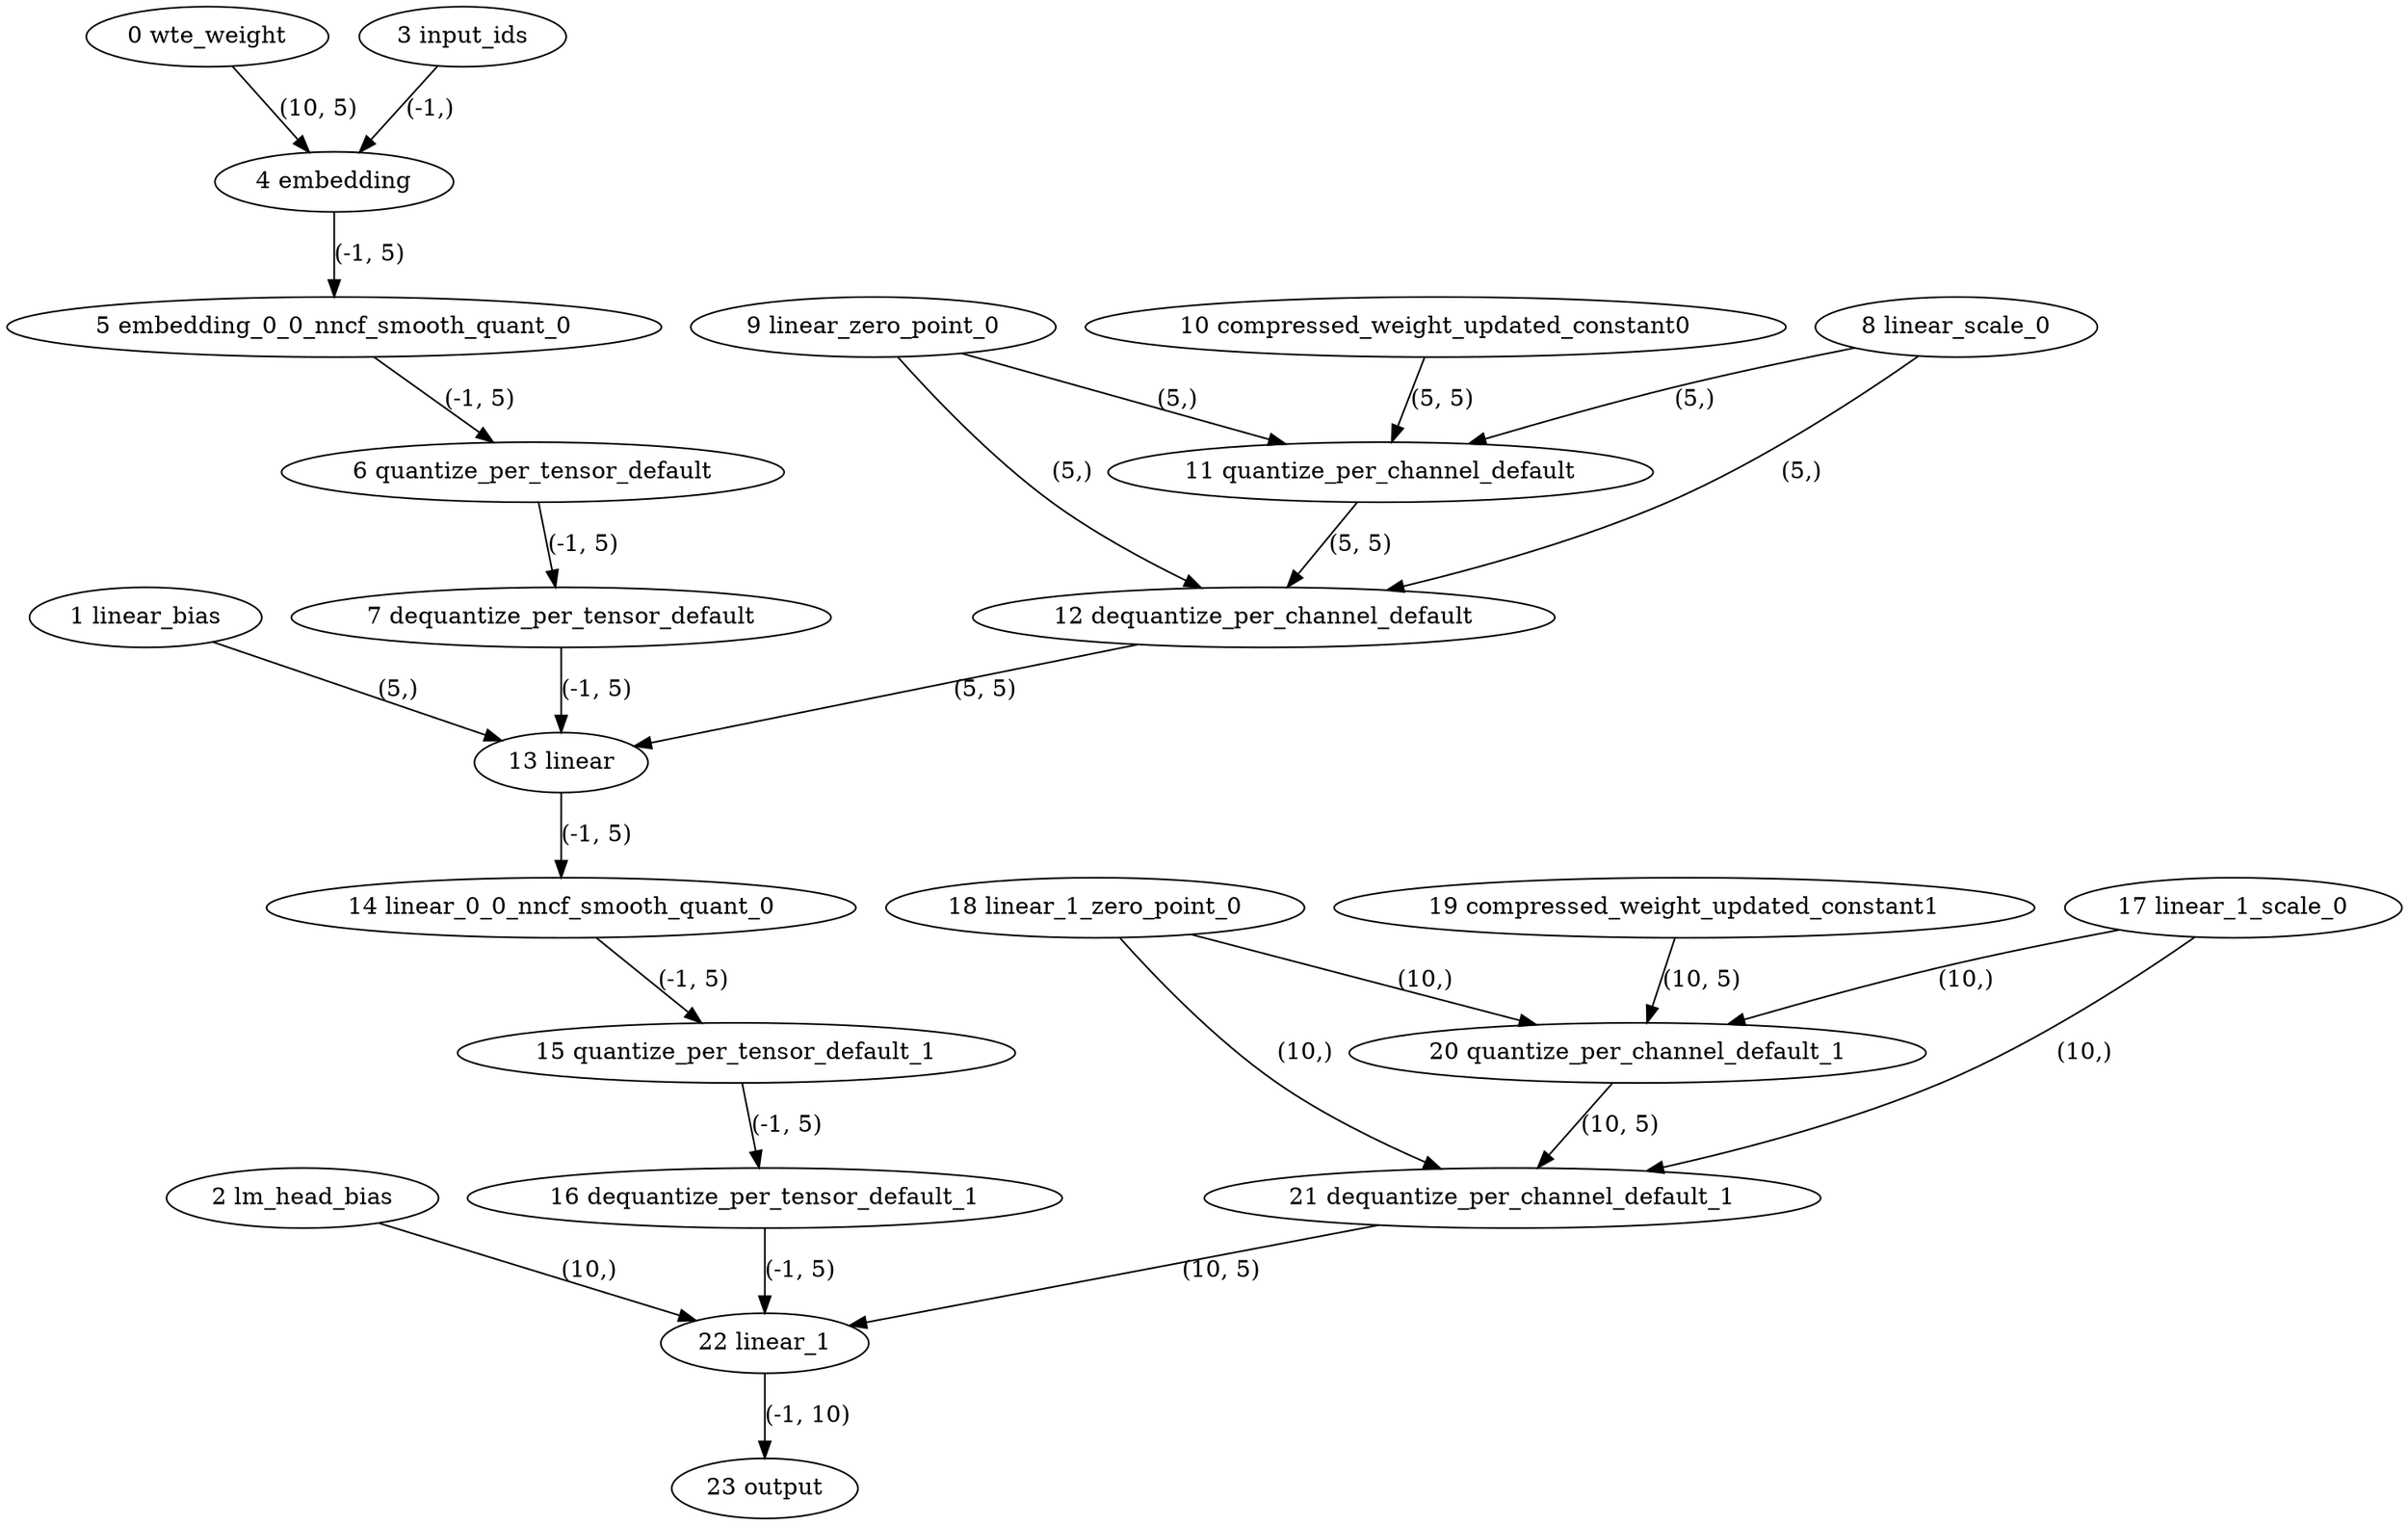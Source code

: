 strict digraph  {
"0 wte_weight" [id=0, type=get_attr];
"1 linear_bias" [id=1, type=get_attr];
"2 lm_head_bias" [id=2, type=get_attr];
"3 input_ids" [id=3, type=input];
"4 embedding" [id=4, type=embedding];
"5 embedding_0_0_nncf_smooth_quant_0" [id=5, type=call_module];
"6 quantize_per_tensor_default" [id=6, type=quantize_per_tensor];
"7 dequantize_per_tensor_default" [id=7, type=dequantize_per_tensor];
"8 linear_scale_0" [id=8, type=get_attr];
"9 linear_zero_point_0" [id=9, type=get_attr];
"10 compressed_weight_updated_constant0" [id=10, type=get_attr];
"11 quantize_per_channel_default" [id=11, type=quantize_per_channel];
"12 dequantize_per_channel_default" [id=12, type=dequantize_per_channel];
"13 linear" [id=13, type=linear];
"14 linear_0_0_nncf_smooth_quant_0" [id=14, type=call_module];
"15 quantize_per_tensor_default_1" [id=15, type=quantize_per_tensor];
"16 dequantize_per_tensor_default_1" [id=16, type=dequantize_per_tensor];
"17 linear_1_scale_0" [id=17, type=get_attr];
"18 linear_1_zero_point_0" [id=18, type=get_attr];
"19 compressed_weight_updated_constant1" [id=19, type=get_attr];
"20 quantize_per_channel_default_1" [id=20, type=quantize_per_channel];
"21 dequantize_per_channel_default_1" [id=21, type=dequantize_per_channel];
"22 linear_1" [id=22, type=linear];
"23 output" [id=23, type=output];
"0 wte_weight" -> "4 embedding"  [label="(10, 5)", style=solid];
"1 linear_bias" -> "13 linear"  [label="(5,)", style=solid];
"2 lm_head_bias" -> "22 linear_1"  [label="(10,)", style=solid];
"3 input_ids" -> "4 embedding"  [label="(-1,)", style=solid];
"4 embedding" -> "5 embedding_0_0_nncf_smooth_quant_0"  [label="(-1, 5)", style=solid];
"5 embedding_0_0_nncf_smooth_quant_0" -> "6 quantize_per_tensor_default"  [label="(-1, 5)", style=solid];
"6 quantize_per_tensor_default" -> "7 dequantize_per_tensor_default"  [label="(-1, 5)", style=solid];
"7 dequantize_per_tensor_default" -> "13 linear"  [label="(-1, 5)", style=solid];
"8 linear_scale_0" -> "11 quantize_per_channel_default"  [label="(5,)", style=solid];
"8 linear_scale_0" -> "12 dequantize_per_channel_default"  [label="(5,)", style=solid];
"9 linear_zero_point_0" -> "11 quantize_per_channel_default"  [label="(5,)", style=solid];
"9 linear_zero_point_0" -> "12 dequantize_per_channel_default"  [label="(5,)", style=solid];
"10 compressed_weight_updated_constant0" -> "11 quantize_per_channel_default"  [label="(5, 5)", style=solid];
"11 quantize_per_channel_default" -> "12 dequantize_per_channel_default"  [label="(5, 5)", style=solid];
"12 dequantize_per_channel_default" -> "13 linear"  [label="(5, 5)", style=solid];
"13 linear" -> "14 linear_0_0_nncf_smooth_quant_0"  [label="(-1, 5)", style=solid];
"14 linear_0_0_nncf_smooth_quant_0" -> "15 quantize_per_tensor_default_1"  [label="(-1, 5)", style=solid];
"15 quantize_per_tensor_default_1" -> "16 dequantize_per_tensor_default_1"  [label="(-1, 5)", style=solid];
"16 dequantize_per_tensor_default_1" -> "22 linear_1"  [label="(-1, 5)", style=solid];
"17 linear_1_scale_0" -> "20 quantize_per_channel_default_1"  [label="(10,)", style=solid];
"17 linear_1_scale_0" -> "21 dequantize_per_channel_default_1"  [label="(10,)", style=solid];
"18 linear_1_zero_point_0" -> "20 quantize_per_channel_default_1"  [label="(10,)", style=solid];
"18 linear_1_zero_point_0" -> "21 dequantize_per_channel_default_1"  [label="(10,)", style=solid];
"19 compressed_weight_updated_constant1" -> "20 quantize_per_channel_default_1"  [label="(10, 5)", style=solid];
"20 quantize_per_channel_default_1" -> "21 dequantize_per_channel_default_1"  [label="(10, 5)", style=solid];
"21 dequantize_per_channel_default_1" -> "22 linear_1"  [label="(10, 5)", style=solid];
"22 linear_1" -> "23 output"  [label="(-1, 10)", style=solid];
}
